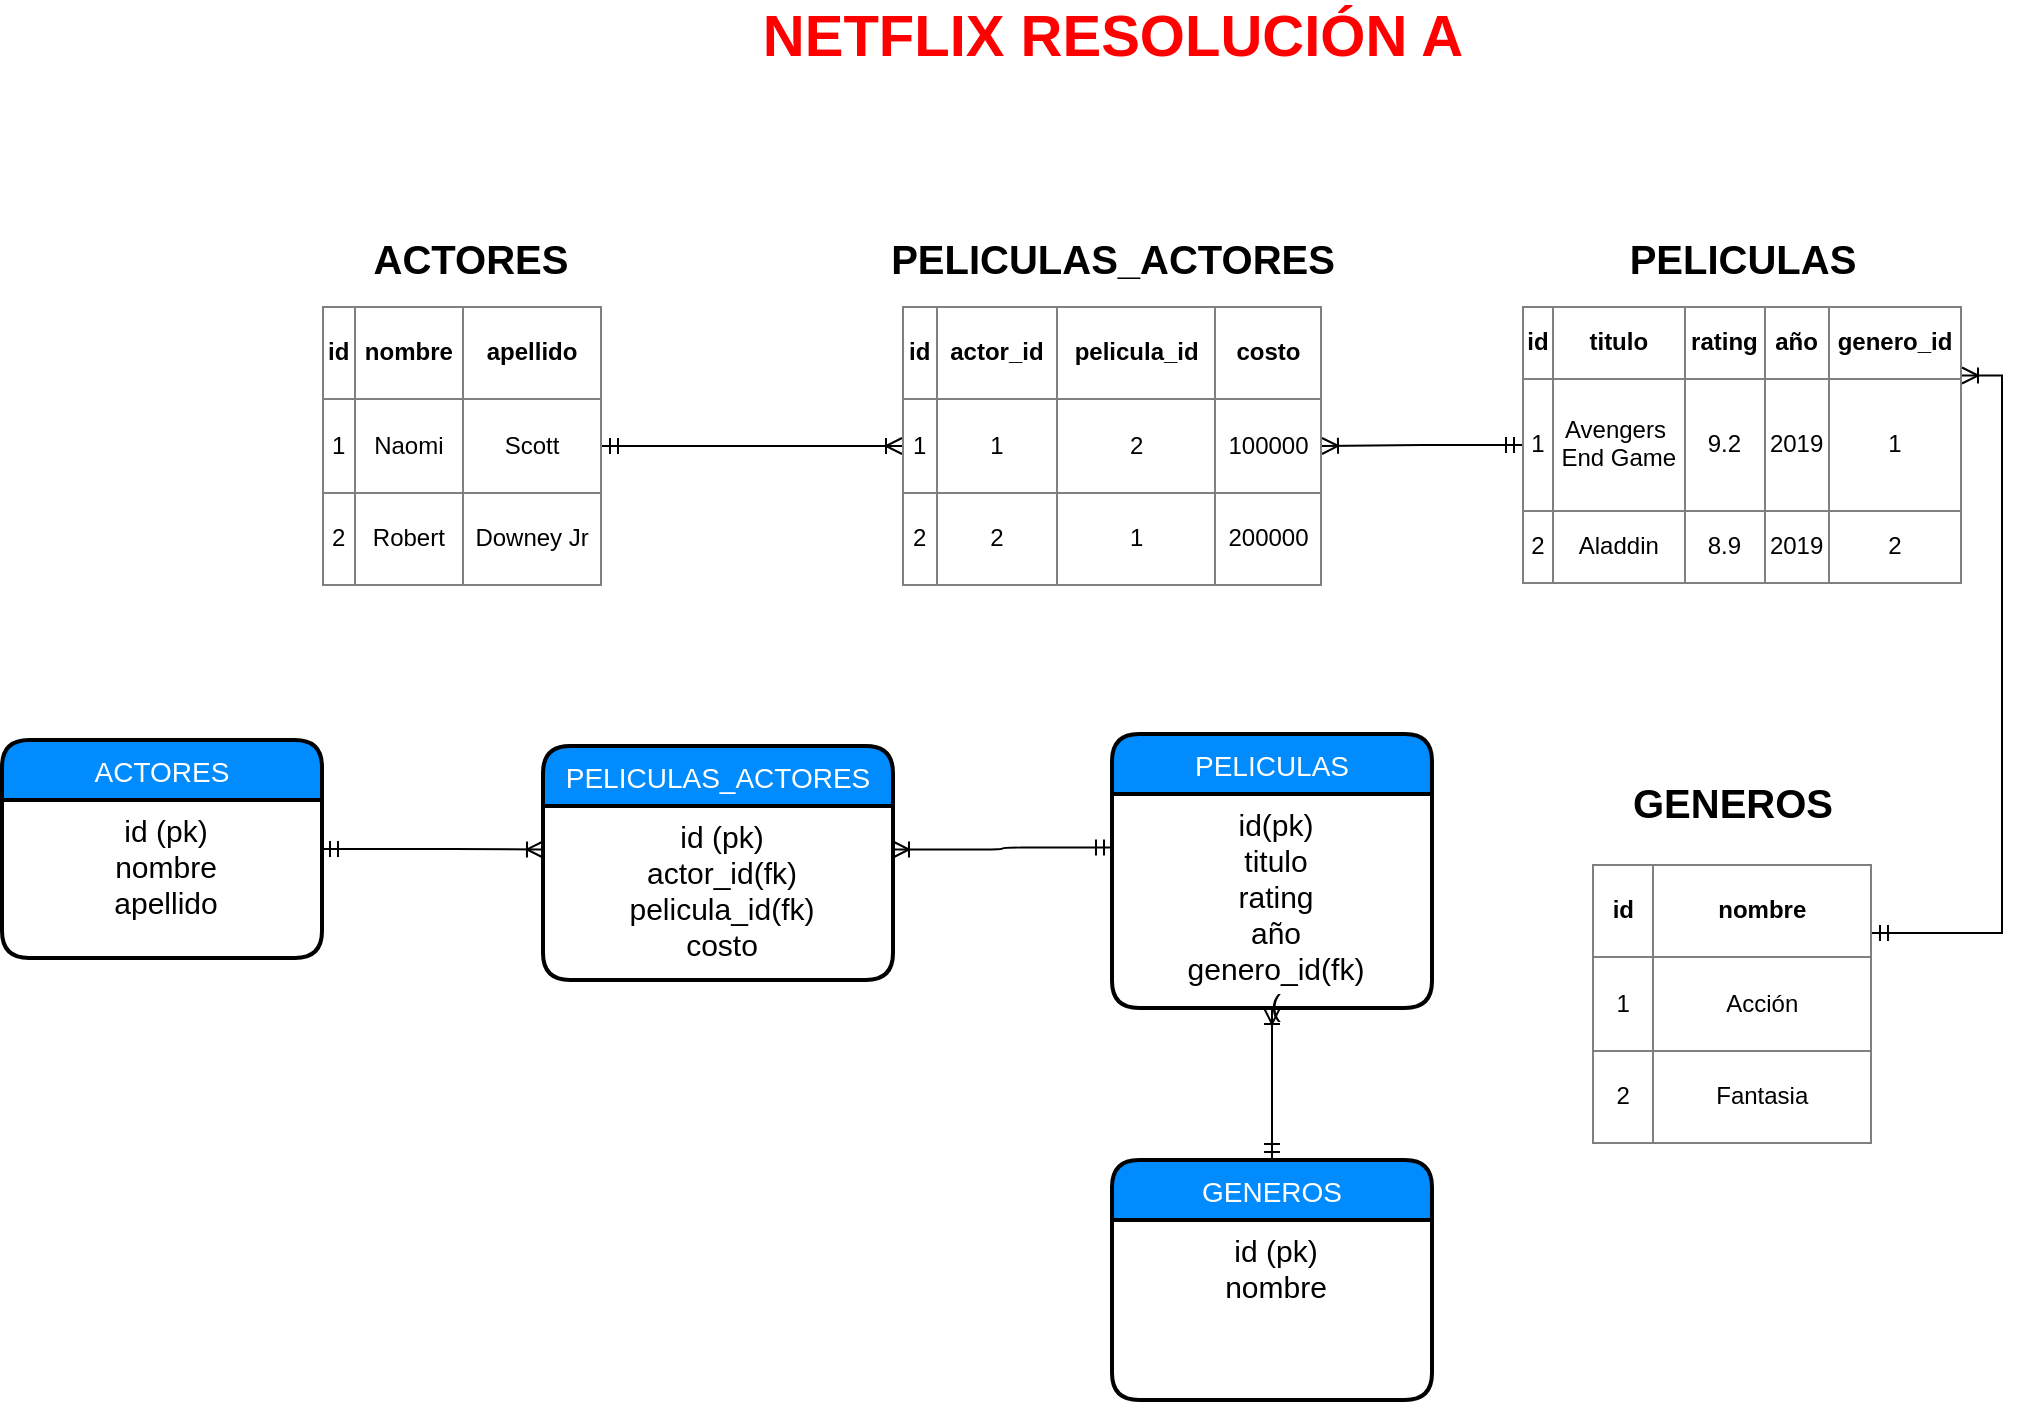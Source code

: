 <mxfile version="12.8.8" type="google"><diagram id="R5pfA701NaSD8N2ByGOf" name="Page-1"><mxGraphModel dx="1991" dy="723" grid="1" gridSize="10" guides="1" tooltips="1" connect="1" arrows="1" fold="1" page="1" pageScale="1" pageWidth="827" pageHeight="1169" math="0" shadow="0"><root><mxCell id="0"/><mxCell id="1" parent="0"/><mxCell id="8nOLouQgiAR3lFIXZIlB-15" style="edgeStyle=orthogonalEdgeStyle;rounded=0;orthogonalLoop=1;jettySize=auto;html=1;exitX=1;exitY=0.25;exitDx=0;exitDy=0;entryX=1;entryY=0.25;entryDx=0;entryDy=0;fontSize=20;endArrow=ERoneToMany;endFill=0;startArrow=ERmandOne;startFill=0;" parent="1" source="8nOLouQgiAR3lFIXZIlB-1" target="8nOLouQgiAR3lFIXZIlB-5" edge="1"><mxGeometry relative="1" as="geometry"/></mxCell><mxCell id="8nOLouQgiAR3lFIXZIlB-1" value="&lt;table border=&quot;1&quot; width=&quot;100%&quot; style=&quot;width: 100% ; height: 100% ; border-collapse: collapse&quot;&gt;&lt;tbody&gt;&lt;tr&gt;&lt;td align=&quot;center&quot;&gt;&lt;b&gt;id&lt;/b&gt;&lt;/td&gt;&lt;td align=&quot;center&quot;&gt;&lt;b&gt;nombre&lt;/b&gt;&lt;/td&gt;&lt;/tr&gt;&lt;tr&gt;&lt;td align=&quot;center&quot;&gt;1&lt;/td&gt;&lt;td align=&quot;center&quot;&gt;Acción&lt;/td&gt;&lt;/tr&gt;&lt;tr&gt;&lt;td align=&quot;center&quot;&gt;2&lt;/td&gt;&lt;td align=&quot;center&quot;&gt;Fantasia&lt;/td&gt;&lt;/tr&gt;&lt;/tbody&gt;&lt;/table&gt;" style="text;html=1;overflow=fill;rounded=0;glass=0;comic=0;shadow=0;" parent="1" vertex="1"><mxGeometry x="235" y="594.5" width="140" height="140" as="geometry"/></mxCell><mxCell id="8nOLouQgiAR3lFIXZIlB-2" value="GENEROS" style="text;html=1;resizable=0;points=[];autosize=1;align=center;verticalAlign=top;spacingTop=-4;fontStyle=1;fontSize=20;" parent="1" vertex="1"><mxGeometry x="245" y="549.5" width="120" height="30" as="geometry"/></mxCell><mxCell id="8nOLouQgiAR3lFIXZIlB-12" style="edgeStyle=orthogonalEdgeStyle;rounded=0;orthogonalLoop=1;jettySize=auto;html=1;exitX=1;exitY=0.5;exitDx=0;exitDy=0;entryX=0;entryY=0.5;entryDx=0;entryDy=0;fontSize=20;endArrow=ERoneToMany;endFill=0;startArrow=ERmandOne;startFill=0;" parent="1" source="8nOLouQgiAR3lFIXZIlB-3" target="8nOLouQgiAR3lFIXZIlB-7" edge="1"><mxGeometry relative="1" as="geometry"/></mxCell><mxCell id="8nOLouQgiAR3lFIXZIlB-3" value="&lt;table border=&quot;1&quot; width=&quot;100%&quot; style=&quot;width: 100% ; height: 100% ; border-collapse: collapse&quot;&gt;&lt;tbody&gt;&lt;tr&gt;&lt;td align=&quot;center&quot;&gt;&lt;b&gt;id&lt;/b&gt;&lt;/td&gt;&lt;td align=&quot;center&quot;&gt;&lt;b&gt;nombre&lt;/b&gt;&lt;/td&gt;&lt;td style=&quot;text-align: center&quot;&gt;&lt;b&gt;apellido&lt;/b&gt;&lt;/td&gt;&lt;/tr&gt;&lt;tr&gt;&lt;td align=&quot;center&quot;&gt;1&lt;/td&gt;&lt;td align=&quot;center&quot;&gt;Naomi&lt;/td&gt;&lt;td style=&quot;text-align: center&quot;&gt;Scott&lt;/td&gt;&lt;/tr&gt;&lt;tr&gt;&lt;td align=&quot;center&quot;&gt;2&lt;/td&gt;&lt;td align=&quot;center&quot;&gt;Robert&lt;/td&gt;&lt;td style=&quot;text-align: center&quot;&gt;Downey Jr&lt;/td&gt;&lt;/tr&gt;&lt;/tbody&gt;&lt;/table&gt;" style="text;html=1;overflow=fill;rounded=0;glass=0;comic=0;shadow=0;" parent="1" vertex="1"><mxGeometry x="-400" y="316" width="140" height="140" as="geometry"/></mxCell><mxCell id="8nOLouQgiAR3lFIXZIlB-4" value="ACTORES" style="text;html=1;resizable=0;points=[];autosize=1;align=center;verticalAlign=top;spacingTop=-4;fontStyle=1;fontSize=20;" parent="1" vertex="1"><mxGeometry x="-381" y="278" width="110" height="30" as="geometry"/></mxCell><mxCell id="8nOLouQgiAR3lFIXZIlB-13" style="edgeStyle=orthogonalEdgeStyle;rounded=0;orthogonalLoop=1;jettySize=auto;html=1;exitX=0;exitY=0.25;exitDx=0;exitDy=0;entryX=0.5;entryY=1;entryDx=0;entryDy=0;fontSize=20;strokeColor=none;endArrow=ERoneToMany;endFill=0;startArrow=ERmandOne;startFill=0;" parent="1" source="8nOLouQgiAR3lFIXZIlB-5" target="8nOLouQgiAR3lFIXZIlB-7" edge="1"><mxGeometry relative="1" as="geometry"/></mxCell><mxCell id="119IcOjmTgw26iHcHYF6-34" style="edgeStyle=orthogonalEdgeStyle;rounded=0;orthogonalLoop=1;jettySize=auto;html=1;exitX=0;exitY=0.5;exitDx=0;exitDy=0;entryX=1;entryY=0.5;entryDx=0;entryDy=0;startArrow=ERmandOne;startFill=0;endArrow=ERoneToMany;endFill=0;" parent="1" source="8nOLouQgiAR3lFIXZIlB-5" target="8nOLouQgiAR3lFIXZIlB-7" edge="1"><mxGeometry relative="1" as="geometry"/></mxCell><mxCell id="8nOLouQgiAR3lFIXZIlB-5" value="&lt;table border=&quot;1&quot; width=&quot;100%&quot; style=&quot;text-align: center ; width: 100% ; height: 100% ; border-collapse: collapse&quot;&gt;&lt;tbody&gt;&lt;tr&gt;&lt;td align=&quot;center&quot;&gt;&lt;b&gt;id&lt;/b&gt;&lt;/td&gt;&lt;td align=&quot;center&quot;&gt;&lt;b&gt;titulo&lt;/b&gt;&lt;/td&gt;&lt;td&gt;&lt;b&gt;rating&lt;/b&gt;&lt;/td&gt;&lt;td style=&quot;text-align: center&quot;&gt;&lt;b&gt;año&lt;/b&gt;&lt;/td&gt;&lt;td&gt;&lt;b&gt;genero_id&lt;/b&gt;&lt;/td&gt;&lt;/tr&gt;&lt;tr&gt;&lt;td align=&quot;center&quot;&gt;1&lt;/td&gt;&lt;td align=&quot;center&quot;&gt;Avengers&amp;nbsp;&lt;br&gt;End Game&lt;/td&gt;&lt;td&gt;9.2&lt;/td&gt;&lt;td style=&quot;text-align: center&quot;&gt;2019&lt;/td&gt;&lt;td&gt;1&lt;/td&gt;&lt;/tr&gt;&lt;tr&gt;&lt;td align=&quot;center&quot;&gt;2&lt;/td&gt;&lt;td align=&quot;center&quot;&gt;Aladdin&lt;/td&gt;&lt;td&gt;8.9&lt;/td&gt;&lt;td style=&quot;text-align: center&quot;&gt;2019&lt;/td&gt;&lt;td&gt;2&lt;/td&gt;&lt;/tr&gt;&lt;/tbody&gt;&lt;/table&gt;" style="text;html=1;overflow=fill;rounded=0;glass=0;comic=0;shadow=0;" parent="1" vertex="1"><mxGeometry x="200" y="316" width="220" height="139" as="geometry"/></mxCell><mxCell id="8nOLouQgiAR3lFIXZIlB-6" value="PELICULAS" style="text;html=1;resizable=0;points=[];autosize=1;align=center;verticalAlign=top;spacingTop=-4;fontStyle=1;fontSize=20;" parent="1" vertex="1"><mxGeometry x="245" y="278" width="130" height="30" as="geometry"/></mxCell><mxCell id="8nOLouQgiAR3lFIXZIlB-7" value="&lt;table border=&quot;1&quot; width=&quot;100%&quot; style=&quot;text-align: center ; width: 100% ; height: 100% ; border-collapse: collapse&quot;&gt;&lt;tbody&gt;&lt;tr&gt;&lt;td align=&quot;center&quot;&gt;&lt;b&gt;id&lt;/b&gt;&lt;/td&gt;&lt;td align=&quot;center&quot;&gt;&lt;b&gt;actor_id&lt;/b&gt;&lt;/td&gt;&lt;td&gt;&lt;b&gt;pelicula_id&lt;/b&gt;&lt;/td&gt;&lt;td style=&quot;text-align: center&quot;&gt;&lt;b&gt;costo&lt;/b&gt;&lt;/td&gt;&lt;/tr&gt;&lt;tr&gt;&lt;td align=&quot;center&quot;&gt;1&lt;/td&gt;&lt;td align=&quot;center&quot;&gt;1&lt;/td&gt;&lt;td&gt;2&lt;/td&gt;&lt;td style=&quot;text-align: center&quot;&gt;100000&lt;/td&gt;&lt;/tr&gt;&lt;tr&gt;&lt;td align=&quot;center&quot;&gt;2&lt;/td&gt;&lt;td align=&quot;center&quot;&gt;2&lt;/td&gt;&lt;td&gt;1&lt;/td&gt;&lt;td style=&quot;text-align: center&quot;&gt;200000&lt;/td&gt;&lt;/tr&gt;&lt;/tbody&gt;&lt;/table&gt;" style="text;html=1;overflow=fill;rounded=0;glass=0;comic=0;shadow=0;" parent="1" vertex="1"><mxGeometry x="-110" y="316" width="210" height="140" as="geometry"/></mxCell><mxCell id="8nOLouQgiAR3lFIXZIlB-8" value="PELICULAS_ACTORES" style="text;html=1;resizable=0;points=[];autosize=1;align=center;verticalAlign=top;spacingTop=-4;fontStyle=1;fontSize=20;" parent="1" vertex="1"><mxGeometry x="-120" y="278" width="230" height="30" as="geometry"/></mxCell><mxCell id="119IcOjmTgw26iHcHYF6-40" value="" style="edgeStyle=orthogonalEdgeStyle;fontSize=12;html=1;endArrow=ERoneToMany;startArrow=ERmandOne;entryX=0;entryY=0.25;entryDx=0;entryDy=0;exitX=1;exitY=0.5;exitDx=0;exitDy=0;" parent="1" source="119IcOjmTgw26iHcHYF6-42" target="119IcOjmTgw26iHcHYF6-37" edge="1"><mxGeometry width="100" height="100" relative="1" as="geometry"><mxPoint x="-430" y="662" as="sourcePoint"/><mxPoint x="-330" y="562" as="targetPoint"/></mxGeometry></mxCell><mxCell id="119IcOjmTgw26iHcHYF6-41" value="" style="edgeStyle=orthogonalEdgeStyle;fontSize=12;html=1;endArrow=ERmandOne;startArrow=ERoneToMany;entryX=0;entryY=0.25;entryDx=0;entryDy=0;exitX=1;exitY=0.25;exitDx=0;exitDy=0;startFill=0;endFill=0;" parent="1" source="119IcOjmTgw26iHcHYF6-37" target="119IcOjmTgw26iHcHYF6-39" edge="1"><mxGeometry width="100" height="100" relative="1" as="geometry"><mxPoint x="-80" y="616.071" as="sourcePoint"/><mxPoint x="20" y="516.071" as="targetPoint"/></mxGeometry></mxCell><mxCell id="119IcOjmTgw26iHcHYF6-52" style="edgeStyle=orthogonalEdgeStyle;rounded=0;orthogonalLoop=1;jettySize=auto;html=1;exitX=0.5;exitY=0;exitDx=0;exitDy=0;entryX=0.5;entryY=1;entryDx=0;entryDy=0;startArrow=ERmandOne;startFill=0;endArrow=ERoneToMany;endFill=0;" parent="1" source="119IcOjmTgw26iHcHYF6-45" target="119IcOjmTgw26iHcHYF6-39" edge="1"><mxGeometry relative="1" as="geometry"/></mxCell><mxCell id="119IcOjmTgw26iHcHYF6-53" value="&lt;font style=&quot;font-size: 29px&quot;&gt;&lt;b&gt;NETFLIX RESOLUCIÓN A&lt;/b&gt;&lt;/font&gt;" style="text;html=1;align=center;verticalAlign=middle;resizable=0;points=[];;autosize=1;fontColor=#FF0000;" parent="1" vertex="1"><mxGeometry x="-190" y="171" width="370" height="20" as="geometry"/></mxCell><mxCell id="QyiOeI2G7yLnxjX6N1Lw-1" value="&amp;nbsp;" style="text;html=1;align=center;verticalAlign=middle;resizable=0;points=[];autosize=1;" parent="1" vertex="1"><mxGeometry x="-386" y="196" width="20" height="20" as="geometry"/></mxCell><mxCell id="119IcOjmTgw26iHcHYF6-36" value="PELICULAS_ACTORES" style="swimlane;childLayout=stackLayout;horizontal=1;startSize=30;horizontalStack=0;fillColor=#008cff;fontColor=#FFFFFF;rounded=1;fontSize=14;fontStyle=0;strokeWidth=2;resizeParent=0;resizeLast=1;shadow=0;dashed=0;align=center;glass=0;comic=0;" parent="1" vertex="1"><mxGeometry x="-289.5" y="536" width="175" height="117" as="geometry"/></mxCell><mxCell id="119IcOjmTgw26iHcHYF6-37" value="id (pk)&#10;actor_id(fk)&#10;pelicula_id(fk)&#10;costo&#10;" style="align=center;strokeColor=none;fillColor=none;spacingLeft=4;fontSize=15;verticalAlign=top;resizable=0;rotatable=0;part=1;" parent="119IcOjmTgw26iHcHYF6-36" vertex="1"><mxGeometry y="30" width="175" height="87" as="geometry"/></mxCell><mxCell id="119IcOjmTgw26iHcHYF6-38" value="PELICULAS" style="swimlane;childLayout=stackLayout;horizontal=1;startSize=30;horizontalStack=0;fillColor=#008cff;fontColor=#FFFFFF;rounded=1;fontSize=14;fontStyle=0;strokeWidth=2;resizeParent=0;resizeLast=1;shadow=0;dashed=0;align=center;glass=0;comic=0;" parent="1" vertex="1"><mxGeometry x="-5" y="530" width="160" height="137" as="geometry"/></mxCell><mxCell id="119IcOjmTgw26iHcHYF6-39" value="id(pk)&#10;titulo&#10;rating&#10;año&#10;genero_id(fk)&#10;(" style="align=center;strokeColor=none;fillColor=none;spacingLeft=4;fontSize=15;verticalAlign=top;resizable=0;rotatable=0;part=1;" parent="119IcOjmTgw26iHcHYF6-38" vertex="1"><mxGeometry y="30" width="160" height="107" as="geometry"/></mxCell><mxCell id="119IcOjmTgw26iHcHYF6-42" value="ACTORES" style="swimlane;childLayout=stackLayout;horizontal=1;startSize=30;horizontalStack=0;fillColor=#008cff;fontColor=#FFFFFF;rounded=1;fontSize=14;fontStyle=0;strokeWidth=2;resizeParent=0;resizeLast=1;shadow=0;dashed=0;align=center;glass=0;comic=0;" parent="1" vertex="1"><mxGeometry x="-560" y="533" width="160" height="109" as="geometry"/></mxCell><mxCell id="119IcOjmTgw26iHcHYF6-43" value="id (pk)&#10;nombre&#10;apellido&#10;" style="align=center;strokeColor=none;fillColor=none;spacingLeft=4;fontSize=15;verticalAlign=top;resizable=0;rotatable=0;part=1;" parent="119IcOjmTgw26iHcHYF6-42" vertex="1"><mxGeometry y="30" width="160" height="79" as="geometry"/></mxCell><mxCell id="119IcOjmTgw26iHcHYF6-45" value="GENEROS" style="swimlane;childLayout=stackLayout;horizontal=1;startSize=30;horizontalStack=0;fillColor=#008cff;fontColor=#FFFFFF;rounded=1;fontSize=14;fontStyle=0;strokeWidth=2;resizeParent=0;resizeLast=1;shadow=0;dashed=0;align=center;glass=0;comic=0;" parent="1" vertex="1"><mxGeometry x="-5" y="743" width="160" height="120" as="geometry"/></mxCell><mxCell id="119IcOjmTgw26iHcHYF6-46" value="id (pk)&#10;nombre&#10;" style="align=center;strokeColor=none;fillColor=none;spacingLeft=4;fontSize=15;verticalAlign=top;resizable=0;rotatable=0;part=1;" parent="119IcOjmTgw26iHcHYF6-45" vertex="1"><mxGeometry y="30" width="160" height="90" as="geometry"/></mxCell></root></mxGraphModel></diagram></mxfile>
